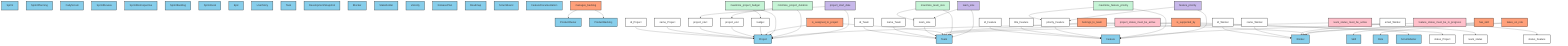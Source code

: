 graph TD
    %% Entities
    classDef entity fill:#87CEEB,stroke:#333,stroke-width:2px;
    classDef attribute fill:#FFFFFF,stroke:#333,stroke-width:2px;
    classDef relation fill:#FFA07A,stroke:#333,stroke-width:2px;
    classDef goal fill:#C6F4D6,stroke:#333,stroke-width:2px;
    classDef condition fill:#FFC0CB,stroke:#333,stroke-width:2px;
    classDef decisionVariable fill:#C7B8EA,stroke:#333,stroke-width:2px;

    %% Entities
    E0[Project]:::entity
    E1[Team]:::entity
    E2[Worker]:::entity
    E3[Feature]:::entity
    E4[Skill]:::entity
    E5[Role]:::entity
    E6[ProductOwner]:::entity
    E7[ScrumMaster]:::entity
    E8[ProductBacklog]:::entity
    E9[Sprint]:::entity
    E10[SprintPlanning]:::entity
    E11[DailyScrum]:::entity
    E12[SprintReview]:::entity
    E13[SprintRetrospective]:::entity
    E14[SprintBacklog]:::entity
    E15[SprintGoal]:::entity
    E16[Epic]:::entity
    E17[UserStory]:::entity
    E18[Task]:::entity
    E19[DevelopmentSnapshot]:::entity
    E20[Blocker]:::entity
    E21[Stakeholder]:::entity
    E22[Velocity]:::entity
    E23[ReleasePlan]:::entity
    E24[Roadmap]:::entity
    E25[ScrumBoard]:::entity
    E26[FeatureDocumentation]:::entity

    %% Attributes
    id_Project:::attribute --> E0
    name_Project:::attribute --> E0
    project_start:::attribute --> E0
    project_end:::attribute --> E0
    budget:::attribute --> E0
    id_Team:::attribute --> E1
    name_Team:::attribute --> E1
    team_size:::attribute --> E1
    id_Worker:::attribute --> E2
    name_Worker:::attribute --> E2
    email_Worker:::attribute --> E2
    id_Feature:::attribute --> E3
    title_Feature:::attribute --> E3
    priority_Feature:::attribute --> E3

    %% Relations
    R1[is_assigned_to_project]:::relation --> E0
    R1 --> E1
    R2[belongs_to_team]:::relation --> E1
    R2 --> E2
    R3[has_skill]:::relation --> E2
    R3 --> E4
    R4[takes_on_role]:::relation --> E2
    R4 --> E5
    R5[manages_backlog]:::relation --> E6
    R5 --> E8
    R6[is_supported_by]:::relation --> E1
    R6 --> E7

    %% Goals
    G0[maximize_project_budget]:::goal --> budget:::attribute
    G0 --> E0
    G1[minimize_project_duration]:::goal --> project_end:::attribute
    G1 --> E0
    G2[maximize_team_size]:::goal --> team_size:::attribute
    G2 --> E1
    G3[maximize_feature_priority]:::goal --> priority_Feature:::attribute
    G3 --> E3

    %% Conditions
    C0[project_status_must_be_active]:::condition --> E0
    C0 --> status_Project:::attribute
    C1[team_status_must_be_active]:::condition --> E1
    C1 --> team_status:::attribute
    C2[feature_status_must_be_in_progress]:::condition --> E3
    C2 --> status_Feature:::attribute

    %% Decision Variables
    D0[project_start_date]:::decisionVariable --> project_start:::attribute
    D0 --> E0
    D1[team_size]:::decisionVariable --> team_size:::attribute
    D1 --> E1
    D2[feature_priority]:::decisionVariable --> priority_Feature:::attribute
    D2 --> E3